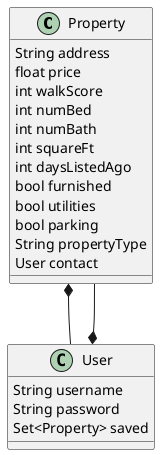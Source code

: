 @startuml
'https://plantuml.com/class-diagram

'abstract class AbstractList
'abstract AbstractCollection
'interface List
'interface Collection
'
'List <|-- AbstractList
'Collection <|-- AbstractCollection
'
'Collection <|- List
'AbstractCollection <|- AbstractList
'AbstractList <|-- ArrayList
'
'class ArrayList {
'Object[] elementData
'size()
'}
'
'enum TimeUnit {
'DAYS
'HOURS
'MINUTES
'}

class Property {
String address
float price
int walkScore
int numBed
int numBath
int squareFt
int daysListedAgo
bool furnished
bool utilities
bool parking
String propertyType
User contact
}

class User {
String username
String password
Set<Property> saved
}

Property *-- User
User *-- Property

@enduml